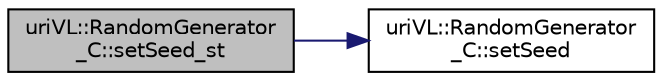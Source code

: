 digraph "uriVL::RandomGenerator_C::setSeed_st"
{
  edge [fontname="Helvetica",fontsize="10",labelfontname="Helvetica",labelfontsize="10"];
  node [fontname="Helvetica",fontsize="10",shape=record];
  rankdir="LR";
  Node1 [label="uriVL::RandomGenerator\l_C::setSeed_st",height=0.2,width=0.4,color="black", fillcolor="grey75", style="filled", fontcolor="black"];
  Node1 -> Node2 [color="midnightblue",fontsize="10",style="solid",fontname="Helvetica"];
  Node2 [label="uriVL::RandomGenerator\l_C::setSeed",height=0.2,width=0.4,color="black", fillcolor="white", style="filled",URL="$classuriVL_1_1RandomGenerator__C.html#aa137c6c1a23ddd3d543a9e9ceb651bbe",tooltip="Sets a new seed for this generator. "];
}
